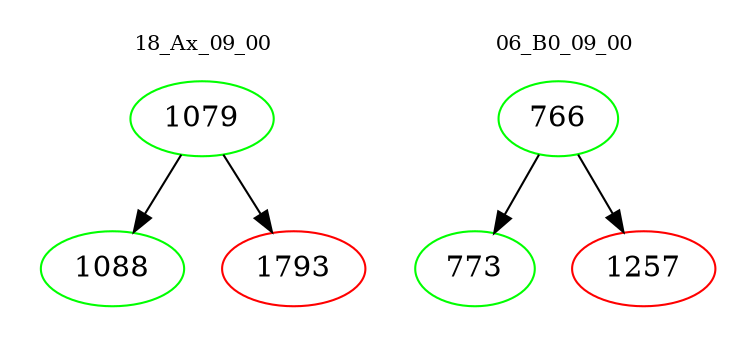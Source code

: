 digraph{
subgraph cluster_0 {
color = white
label = "18_Ax_09_00";
fontsize=10;
T0_1079 [label="1079", color="green"]
T0_1079 -> T0_1088 [color="black"]
T0_1088 [label="1088", color="green"]
T0_1079 -> T0_1793 [color="black"]
T0_1793 [label="1793", color="red"]
}
subgraph cluster_1 {
color = white
label = "06_B0_09_00";
fontsize=10;
T1_766 [label="766", color="green"]
T1_766 -> T1_773 [color="black"]
T1_773 [label="773", color="green"]
T1_766 -> T1_1257 [color="black"]
T1_1257 [label="1257", color="red"]
}
}

